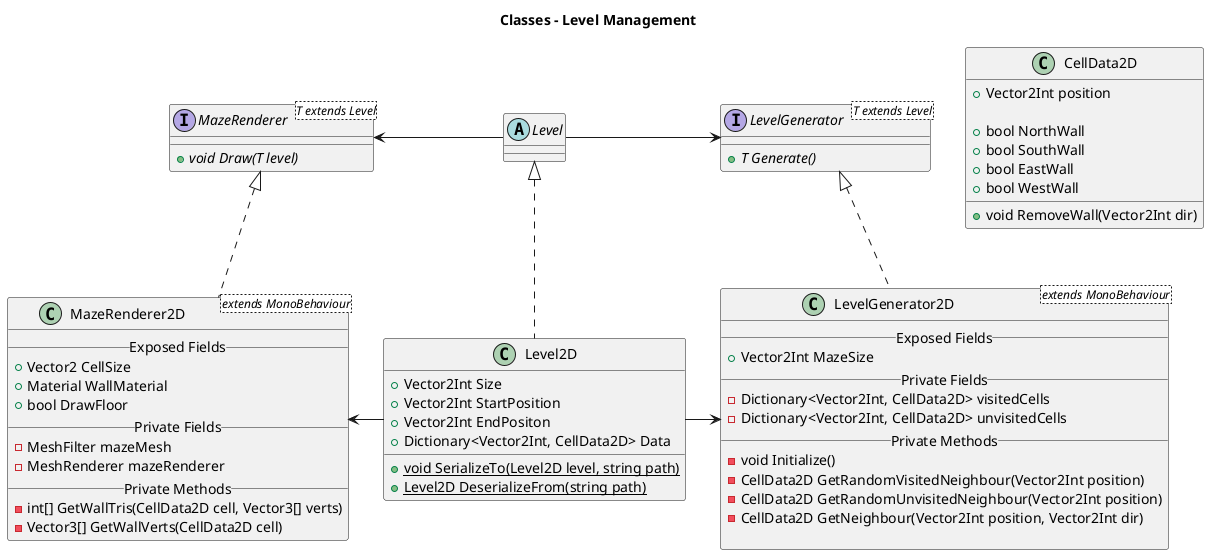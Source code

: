 @startuml
@startuml

title Classes - Level Management

abstract class Level {

}

interface LevelGenerator<T extends Level> {
    {abstract}+T Generate()
}
interface MazeRenderer<T extends Level> {
    {abstract}+void Draw(T level)
}

class CellData2D {
    +Vector2Int position
    
    +bool NorthWall
    +bool SouthWall
    +bool EastWall
    +bool WestWall
    
    +void RemoveWall(Vector2Int dir)
}

class Level2D {
    +Vector2Int Size
    +Vector2Int StartPosition
    +Vector2Int EndPositon
    +Dictionary<Vector2Int, CellData2D> Data
    
    {static}+void SerializeTo(Level2D level, string path)
    {static}+Level2D DeserializeFrom(string path)
}
class LevelGenerator2D<extends MonoBehaviour> {
    __Exposed Fields__
    +Vector2Int MazeSize
    __Private Fields__
    -Dictionary<Vector2Int, CellData2D> visitedCells
    -Dictionary<Vector2Int, CellData2D> unvisitedCells
    __Private Methods__
    -void Initialize()
    -CellData2D GetRandomVisitedNeighbour(Vector2Int position)
    -CellData2D GetRandomUnvisitedNeighbour(Vector2Int position)
    -CellData2D GetNeighbour(Vector2Int position, Vector2Int dir)
    
}
class MazeRenderer2D<extends MonoBehaviour> {
    __Exposed Fields__
    +Vector2 CellSize
    +Material WallMaterial
    +bool DrawFloor
    __Private Fields__
    -MeshFilter mazeMesh
    -MeshRenderer mazeRenderer
    __Private Methods__
    -int[] GetWallTris(CellData2D cell, Vector3[] verts)
    -Vector3[] GetWallVerts(CellData2D cell)
}


Level2D .up.|> Level
LevelGenerator2D .up.|> LevelGenerator
MazeRenderer2D .up.|> MazeRenderer

Level -right-> LevelGenerator
Level -left-> MazeRenderer
Level2D -right-> LevelGenerator2D
Level2D -left-> MazeRenderer2D



@enduml
@enduml